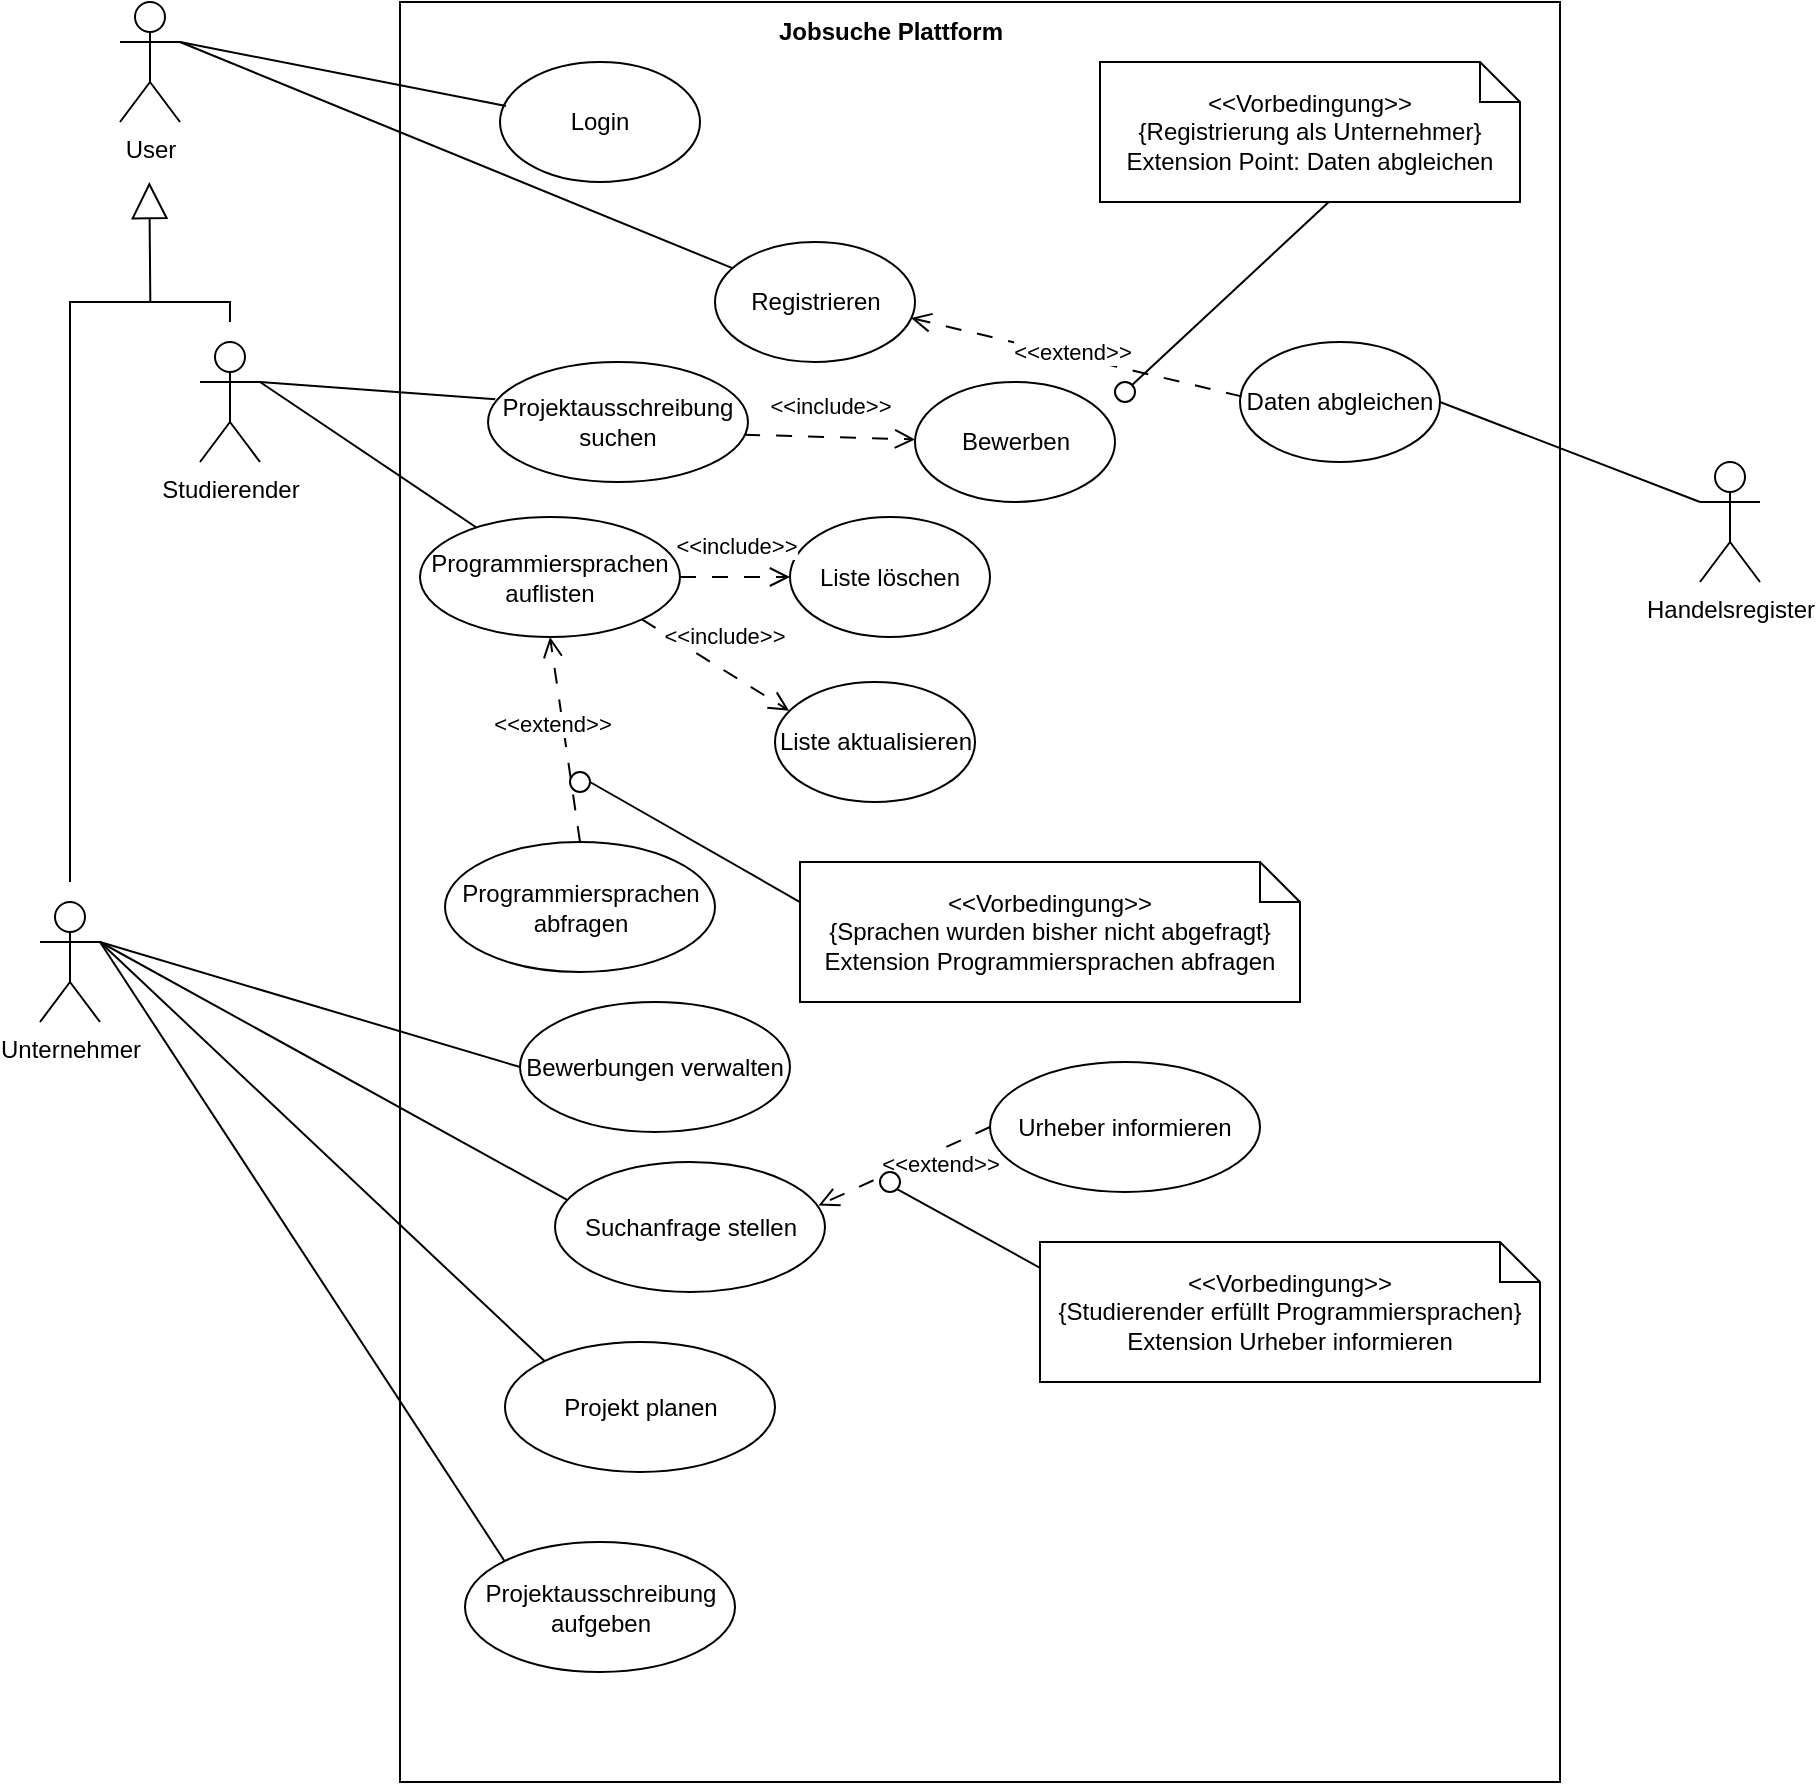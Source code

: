 <mxfile version="27.1.3">
  <diagram name="Seite-1" id="fq8yMHH-g4XX3sPDPosw">
    <mxGraphModel dx="1226" dy="619" grid="1" gridSize="10" guides="1" tooltips="1" connect="1" arrows="1" fold="1" page="1" pageScale="1" pageWidth="827" pageHeight="1169" math="0" shadow="0">
      <root>
        <mxCell id="0" />
        <mxCell id="1" parent="0" />
        <mxCell id="9Zz4fDrP-87PPmdt9Kxs-11" value="" style="rounded=0;whiteSpace=wrap;html=1;" parent="1" vertex="1">
          <mxGeometry x="240" y="190" width="580" height="890" as="geometry" />
        </mxCell>
        <mxCell id="9Zz4fDrP-87PPmdt9Kxs-1" value="User" style="shape=umlActor;verticalLabelPosition=bottom;verticalAlign=top;html=1;outlineConnect=0;" parent="1" vertex="1">
          <mxGeometry x="100" y="190" width="30" height="60" as="geometry" />
        </mxCell>
        <mxCell id="9Zz4fDrP-87PPmdt9Kxs-2" value="Studierender" style="shape=umlActor;verticalLabelPosition=bottom;verticalAlign=top;html=1;outlineConnect=0;" parent="1" vertex="1">
          <mxGeometry x="140" y="360" width="30" height="60" as="geometry" />
        </mxCell>
        <mxCell id="9Zz4fDrP-87PPmdt9Kxs-6" style="edgeStyle=orthogonalEdgeStyle;rounded=0;orthogonalLoop=1;jettySize=auto;html=1;endArrow=none;endFill=1;startArrow=none;startFill=0;" parent="1" edge="1">
          <mxGeometry relative="1" as="geometry">
            <mxPoint x="154.98" y="350" as="targetPoint" />
            <mxPoint x="75" y="630" as="sourcePoint" />
            <Array as="points">
              <mxPoint x="74.98" y="340" />
              <mxPoint x="154.98" y="340" />
            </Array>
          </mxGeometry>
        </mxCell>
        <mxCell id="9Zz4fDrP-87PPmdt9Kxs-3" value="Unternehmer" style="shape=umlActor;verticalLabelPosition=bottom;verticalAlign=top;html=1;outlineConnect=0;" parent="1" vertex="1">
          <mxGeometry x="60" y="640" width="30" height="60" as="geometry" />
        </mxCell>
        <mxCell id="9Zz4fDrP-87PPmdt9Kxs-5" value="" style="endArrow=block;endSize=16;endFill=0;html=1;rounded=0;" parent="1" edge="1">
          <mxGeometry width="160" relative="1" as="geometry">
            <mxPoint x="115.16" y="340" as="sourcePoint" />
            <mxPoint x="114.66" y="280" as="targetPoint" />
          </mxGeometry>
        </mxCell>
        <mxCell id="9Zz4fDrP-87PPmdt9Kxs-12" value="Jobsuche Plattform" style="text;html=1;align=center;verticalAlign=middle;whiteSpace=wrap;rounded=0;fontStyle=1" parent="1" vertex="1">
          <mxGeometry x="427.5" y="190" width="115" height="30" as="geometry" />
        </mxCell>
        <mxCell id="9Zz4fDrP-87PPmdt9Kxs-13" value="Login" style="ellipse;whiteSpace=wrap;html=1;" parent="1" vertex="1">
          <mxGeometry x="290" y="220" width="100" height="60" as="geometry" />
        </mxCell>
        <mxCell id="9Zz4fDrP-87PPmdt9Kxs-15" value="" style="endArrow=none;html=1;rounded=0;entryX=0.03;entryY=0.367;entryDx=0;entryDy=0;exitX=1;exitY=0.333;exitDx=0;exitDy=0;exitPerimeter=0;entryPerimeter=0;" parent="1" source="9Zz4fDrP-87PPmdt9Kxs-1" target="9Zz4fDrP-87PPmdt9Kxs-13" edge="1">
          <mxGeometry width="50" height="50" relative="1" as="geometry">
            <mxPoint x="250" y="360" as="sourcePoint" />
            <mxPoint x="300" y="310" as="targetPoint" />
          </mxGeometry>
        </mxCell>
        <mxCell id="9Zz4fDrP-87PPmdt9Kxs-16" value="Registrieren" style="ellipse;whiteSpace=wrap;html=1;" parent="1" vertex="1">
          <mxGeometry x="397.5" y="310" width="100" height="60" as="geometry" />
        </mxCell>
        <mxCell id="9Zz4fDrP-87PPmdt9Kxs-27" value="" style="endArrow=none;html=1;rounded=0;" parent="1" target="9Zz4fDrP-87PPmdt9Kxs-16" edge="1">
          <mxGeometry width="50" height="50" relative="1" as="geometry">
            <mxPoint x="130" y="210" as="sourcePoint" />
            <mxPoint x="364" y="450" as="targetPoint" />
          </mxGeometry>
        </mxCell>
        <mxCell id="9Zz4fDrP-87PPmdt9Kxs-29" value="Daten abgleichen" style="ellipse;whiteSpace=wrap;html=1;" parent="1" vertex="1">
          <mxGeometry x="660" y="360" width="100" height="60" as="geometry" />
        </mxCell>
        <mxCell id="9Zz4fDrP-87PPmdt9Kxs-30" value="&amp;lt;&amp;lt;extend&amp;gt;&amp;gt;" style="html=1;verticalAlign=bottom;endArrow=open;dashed=1;endSize=8;curved=0;rounded=0;dashPattern=8 8;exitX=0.008;exitY=0.453;exitDx=0;exitDy=0;exitPerimeter=0;entryX=0.98;entryY=0.633;entryDx=0;entryDy=0;entryPerimeter=0;" parent="1" source="9Zz4fDrP-87PPmdt9Kxs-29" target="9Zz4fDrP-87PPmdt9Kxs-16" edge="1">
          <mxGeometry x="0.004" y="7" relative="1" as="geometry">
            <mxPoint x="580" y="450" as="sourcePoint" />
            <mxPoint x="440" y="390" as="targetPoint" />
            <mxPoint as="offset" />
          </mxGeometry>
        </mxCell>
        <mxCell id="Ujl5DOMYx8zyJVgDmq_Z-1" value="&amp;lt;&amp;lt;Vorbedingung&amp;gt;&amp;gt;&lt;div&gt;{Registrierung als Unternehmer}&lt;/div&gt;&lt;div&gt;Extension Point: Daten abgleichen&lt;/div&gt;" style="shape=note;size=20;whiteSpace=wrap;html=1;" parent="1" vertex="1">
          <mxGeometry x="590" y="220" width="210" height="70" as="geometry" />
        </mxCell>
        <mxCell id="Ujl5DOMYx8zyJVgDmq_Z-4" value="" style="ellipse;whiteSpace=wrap;html=1;aspect=fixed;" parent="1" vertex="1">
          <mxGeometry x="597.5" y="380" width="10" height="10" as="geometry" />
        </mxCell>
        <mxCell id="Ujl5DOMYx8zyJVgDmq_Z-10" value="Handelsregister" style="shape=umlActor;verticalLabelPosition=bottom;verticalAlign=top;html=1;outlineConnect=0;" parent="1" vertex="1">
          <mxGeometry x="890" y="420" width="30" height="60" as="geometry" />
        </mxCell>
        <mxCell id="Ujl5DOMYx8zyJVgDmq_Z-11" value="" style="endArrow=none;html=1;rounded=0;entryX=0;entryY=0.333;entryDx=0;entryDy=0;entryPerimeter=0;exitX=1;exitY=0.5;exitDx=0;exitDy=0;" parent="1" source="9Zz4fDrP-87PPmdt9Kxs-29" target="Ujl5DOMYx8zyJVgDmq_Z-10" edge="1">
          <mxGeometry width="50" height="50" relative="1" as="geometry">
            <mxPoint x="320" y="330" as="sourcePoint" />
            <mxPoint x="540" y="468" as="targetPoint" />
          </mxGeometry>
        </mxCell>
        <mxCell id="Ujl5DOMYx8zyJVgDmq_Z-12" value="Programmiersprachen auflisten" style="ellipse;whiteSpace=wrap;html=1;" parent="1" vertex="1">
          <mxGeometry x="250" y="447.5" width="130" height="60" as="geometry" />
        </mxCell>
        <mxCell id="Ujl5DOMYx8zyJVgDmq_Z-13" value="" style="endArrow=none;html=1;rounded=0;entryX=0.544;entryY=1.002;entryDx=0;entryDy=0;entryPerimeter=0;exitX=1;exitY=0;exitDx=0;exitDy=0;" parent="1" source="Ujl5DOMYx8zyJVgDmq_Z-4" target="Ujl5DOMYx8zyJVgDmq_Z-1" edge="1">
          <mxGeometry width="50" height="50" relative="1" as="geometry">
            <mxPoint x="220" y="260" as="sourcePoint" />
            <mxPoint x="440" y="398" as="targetPoint" />
          </mxGeometry>
        </mxCell>
        <mxCell id="Ujl5DOMYx8zyJVgDmq_Z-14" value="Programmiersprachen abfragen" style="ellipse;whiteSpace=wrap;html=1;" parent="1" vertex="1">
          <mxGeometry x="262.5" y="610" width="135" height="65" as="geometry" />
        </mxCell>
        <mxCell id="Ujl5DOMYx8zyJVgDmq_Z-15" value="&amp;lt;&amp;lt;extend&amp;gt;&amp;gt;" style="html=1;verticalAlign=bottom;endArrow=open;dashed=1;endSize=8;curved=0;rounded=0;dashPattern=8 8;exitX=0.5;exitY=0;exitDx=0;exitDy=0;entryX=0.5;entryY=1;entryDx=0;entryDy=0;" parent="1" source="Ujl5DOMYx8zyJVgDmq_Z-14" target="Ujl5DOMYx8zyJVgDmq_Z-12" edge="1">
          <mxGeometry x="0.004" y="7" relative="1" as="geometry">
            <mxPoint x="748" y="519" as="sourcePoint" />
            <mxPoint x="580" y="440" as="targetPoint" />
            <mxPoint as="offset" />
          </mxGeometry>
        </mxCell>
        <mxCell id="Ujl5DOMYx8zyJVgDmq_Z-16" value="&amp;lt;&amp;lt;Vorbedingung&amp;gt;&amp;gt;&lt;div&gt;{Sprachen wurden bisher nicht abgefragt}&lt;/div&gt;&lt;div&gt;Extension&amp;nbsp;&lt;span style=&quot;background-color: transparent; color: light-dark(rgb(0, 0, 0), rgb(255, 255, 255));&quot;&gt;Programmiersprachen abfragen&lt;/span&gt;&lt;/div&gt;" style="shape=note;size=20;whiteSpace=wrap;html=1;" parent="1" vertex="1">
          <mxGeometry x="440" y="620" width="250" height="70" as="geometry" />
        </mxCell>
        <mxCell id="Ujl5DOMYx8zyJVgDmq_Z-17" value="" style="ellipse;whiteSpace=wrap;html=1;aspect=fixed;" parent="1" vertex="1">
          <mxGeometry x="325" y="575" width="10" height="10" as="geometry" />
        </mxCell>
        <mxCell id="Ujl5DOMYx8zyJVgDmq_Z-19" value="" style="endArrow=none;html=1;rounded=0;entryX=0;entryY=0.286;entryDx=0;entryDy=0;entryPerimeter=0;exitX=1;exitY=0.5;exitDx=0;exitDy=0;" parent="1" source="Ujl5DOMYx8zyJVgDmq_Z-17" target="Ujl5DOMYx8zyJVgDmq_Z-16" edge="1">
          <mxGeometry width="50" height="50" relative="1" as="geometry">
            <mxPoint x="570" y="491" as="sourcePoint" />
            <mxPoint x="605" y="420" as="targetPoint" />
          </mxGeometry>
        </mxCell>
        <mxCell id="Ujl5DOMYx8zyJVgDmq_Z-21" value="" style="endArrow=none;html=1;rounded=0;exitX=1;exitY=0.333;exitDx=0;exitDy=0;exitPerimeter=0;" parent="1" source="9Zz4fDrP-87PPmdt9Kxs-2" target="Ujl5DOMYx8zyJVgDmq_Z-12" edge="1">
          <mxGeometry width="50" height="50" relative="1" as="geometry">
            <mxPoint x="310" y="320" as="sourcePoint" />
            <mxPoint x="530" y="458" as="targetPoint" />
          </mxGeometry>
        </mxCell>
        <mxCell id="Ujl5DOMYx8zyJVgDmq_Z-22" value="Liste aktualisieren" style="ellipse;whiteSpace=wrap;html=1;" parent="1" vertex="1">
          <mxGeometry x="427.5" y="530" width="100" height="60" as="geometry" />
        </mxCell>
        <mxCell id="Ujl5DOMYx8zyJVgDmq_Z-23" value="Liste löschen" style="ellipse;whiteSpace=wrap;html=1;" parent="1" vertex="1">
          <mxGeometry x="435" y="447.5" width="100" height="60" as="geometry" />
        </mxCell>
        <mxCell id="Ujl5DOMYx8zyJVgDmq_Z-24" value="&amp;lt;&amp;lt;include&amp;gt;&amp;gt;" style="html=1;verticalAlign=bottom;endArrow=open;dashed=1;endSize=8;curved=0;rounded=0;dashPattern=8 8;exitX=1;exitY=0.5;exitDx=0;exitDy=0;" parent="1" source="Ujl5DOMYx8zyJVgDmq_Z-12" target="Ujl5DOMYx8zyJVgDmq_Z-23" edge="1">
          <mxGeometry x="0.004" y="7" relative="1" as="geometry">
            <mxPoint x="708" y="489" as="sourcePoint" />
            <mxPoint x="540" y="410" as="targetPoint" />
            <mxPoint as="offset" />
          </mxGeometry>
        </mxCell>
        <mxCell id="Ujl5DOMYx8zyJVgDmq_Z-25" value="&amp;lt;&amp;lt;include&amp;gt;&amp;gt;" style="html=1;verticalAlign=bottom;endArrow=open;dashed=1;endSize=8;curved=0;rounded=0;dashPattern=8 8;exitX=1;exitY=1;exitDx=0;exitDy=0;entryX=0.071;entryY=0.239;entryDx=0;entryDy=0;entryPerimeter=0;" parent="1" source="Ujl5DOMYx8zyJVgDmq_Z-12" target="Ujl5DOMYx8zyJVgDmq_Z-22" edge="1">
          <mxGeometry x="0.004" y="7" relative="1" as="geometry">
            <mxPoint x="450" y="490" as="sourcePoint" />
            <mxPoint x="505" y="490" as="targetPoint" />
            <mxPoint as="offset" />
          </mxGeometry>
        </mxCell>
        <mxCell id="Ujl5DOMYx8zyJVgDmq_Z-26" value="Projektausschreibung aufgeben" style="ellipse;whiteSpace=wrap;html=1;" parent="1" vertex="1">
          <mxGeometry x="272.5" y="960" width="135" height="65" as="geometry" />
        </mxCell>
        <mxCell id="Ujl5DOMYx8zyJVgDmq_Z-27" value="" style="endArrow=none;html=1;rounded=0;exitX=1;exitY=0.333;exitDx=0;exitDy=0;exitPerimeter=0;entryX=0;entryY=0;entryDx=0;entryDy=0;" parent="1" source="9Zz4fDrP-87PPmdt9Kxs-3" target="Ujl5DOMYx8zyJVgDmq_Z-26" edge="1">
          <mxGeometry width="50" height="50" relative="1" as="geometry">
            <mxPoint x="280" y="450" as="sourcePoint" />
            <mxPoint x="405" y="526" as="targetPoint" />
          </mxGeometry>
        </mxCell>
        <mxCell id="Ujl5DOMYx8zyJVgDmq_Z-28" value="Suchanfrage stellen" style="ellipse;whiteSpace=wrap;html=1;" parent="1" vertex="1">
          <mxGeometry x="317.5" y="770" width="135" height="65" as="geometry" />
        </mxCell>
        <mxCell id="Ujl5DOMYx8zyJVgDmq_Z-29" value="" style="endArrow=none;html=1;rounded=0;entryX=0.045;entryY=0.291;entryDx=0;entryDy=0;entryPerimeter=0;" parent="1" target="Ujl5DOMYx8zyJVgDmq_Z-28" edge="1">
          <mxGeometry width="50" height="50" relative="1" as="geometry">
            <mxPoint x="90" y="660" as="sourcePoint" />
            <mxPoint x="429" y="1090" as="targetPoint" />
          </mxGeometry>
        </mxCell>
        <mxCell id="Ujl5DOMYx8zyJVgDmq_Z-30" value="Projekt planen" style="ellipse;whiteSpace=wrap;html=1;" parent="1" vertex="1">
          <mxGeometry x="292.5" y="860" width="135" height="65" as="geometry" />
        </mxCell>
        <mxCell id="Ujl5DOMYx8zyJVgDmq_Z-31" value="Urheber informieren" style="ellipse;whiteSpace=wrap;html=1;" parent="1" vertex="1">
          <mxGeometry x="535" y="720" width="135" height="65" as="geometry" />
        </mxCell>
        <mxCell id="Ujl5DOMYx8zyJVgDmq_Z-32" value="&amp;lt;&amp;lt;extend&amp;gt;&amp;gt;" style="html=1;verticalAlign=bottom;endArrow=open;dashed=1;endSize=8;curved=0;rounded=0;dashPattern=8 8;exitX=0;exitY=0.5;exitDx=0;exitDy=0;entryX=0.976;entryY=0.334;entryDx=0;entryDy=0;entryPerimeter=0;" parent="1" source="Ujl5DOMYx8zyJVgDmq_Z-31" target="Ujl5DOMYx8zyJVgDmq_Z-28" edge="1">
          <mxGeometry x="-0.275" y="15" relative="1" as="geometry">
            <mxPoint x="610" y="772" as="sourcePoint" />
            <mxPoint x="610" y="670" as="targetPoint" />
            <mxPoint as="offset" />
          </mxGeometry>
        </mxCell>
        <mxCell id="Ujl5DOMYx8zyJVgDmq_Z-33" value="" style="ellipse;whiteSpace=wrap;html=1;aspect=fixed;" parent="1" vertex="1">
          <mxGeometry x="480" y="775" width="10" height="10" as="geometry" />
        </mxCell>
        <mxCell id="Ujl5DOMYx8zyJVgDmq_Z-35" value="&amp;lt;&amp;lt;Vorbedingung&amp;gt;&amp;gt;&lt;div&gt;{Studierender erfüllt Programmiersprachen}&lt;/div&gt;&lt;div&gt;Extension&amp;nbsp;&lt;span style=&quot;background-color: transparent; color: light-dark(rgb(0, 0, 0), rgb(255, 255, 255));&quot;&gt;Urheber informieren&lt;/span&gt;&lt;/div&gt;" style="shape=note;size=20;whiteSpace=wrap;html=1;" parent="1" vertex="1">
          <mxGeometry x="560" y="810" width="250" height="70" as="geometry" />
        </mxCell>
        <mxCell id="Ujl5DOMYx8zyJVgDmq_Z-36" value="" style="endArrow=none;html=1;rounded=0;entryX=0;entryY=0.184;entryDx=0;entryDy=0;entryPerimeter=0;exitX=1;exitY=1;exitDx=0;exitDy=0;" parent="1" source="Ujl5DOMYx8zyJVgDmq_Z-33" target="Ujl5DOMYx8zyJVgDmq_Z-35" edge="1">
          <mxGeometry width="50" height="50" relative="1" as="geometry">
            <mxPoint x="290" y="310" as="sourcePoint" />
            <mxPoint x="510" y="448" as="targetPoint" />
          </mxGeometry>
        </mxCell>
        <mxCell id="Ujl5DOMYx8zyJVgDmq_Z-37" value="" style="endArrow=none;html=1;rounded=0;exitX=1;exitY=0.333;exitDx=0;exitDy=0;exitPerimeter=0;entryX=0;entryY=0;entryDx=0;entryDy=0;" parent="1" source="9Zz4fDrP-87PPmdt9Kxs-3" target="Ujl5DOMYx8zyJVgDmq_Z-30" edge="1">
          <mxGeometry width="50" height="50" relative="1" as="geometry">
            <mxPoint x="180" y="790" as="sourcePoint" />
            <mxPoint x="382" y="1100" as="targetPoint" />
          </mxGeometry>
        </mxCell>
        <mxCell id="Ujl5DOMYx8zyJVgDmq_Z-38" value="Bewerbungen verwalten" style="ellipse;whiteSpace=wrap;html=1;" parent="1" vertex="1">
          <mxGeometry x="300" y="690" width="135" height="65" as="geometry" />
        </mxCell>
        <mxCell id="Ujl5DOMYx8zyJVgDmq_Z-40" value="" style="endArrow=none;html=1;rounded=0;entryX=0;entryY=0.5;entryDx=0;entryDy=0;" parent="1" target="Ujl5DOMYx8zyJVgDmq_Z-38" edge="1">
          <mxGeometry width="50" height="50" relative="1" as="geometry">
            <mxPoint x="90" y="660" as="sourcePoint" />
            <mxPoint x="514" y="889" as="targetPoint" />
          </mxGeometry>
        </mxCell>
        <mxCell id="C39sV0DazaA-Ly7YtwXR-2" value="Projektausschreibung suchen" style="ellipse;whiteSpace=wrap;html=1;" vertex="1" parent="1">
          <mxGeometry x="284" y="370" width="130" height="60" as="geometry" />
        </mxCell>
        <mxCell id="C39sV0DazaA-Ly7YtwXR-3" value="" style="endArrow=none;html=1;rounded=0;exitX=1;exitY=0.333;exitDx=0;exitDy=0;exitPerimeter=0;entryX=0.028;entryY=0.31;entryDx=0;entryDy=0;entryPerimeter=0;" edge="1" parent="1" source="9Zz4fDrP-87PPmdt9Kxs-2" target="C39sV0DazaA-Ly7YtwXR-2">
          <mxGeometry width="50" height="50" relative="1" as="geometry">
            <mxPoint x="360" y="310" as="sourcePoint" />
            <mxPoint x="290" y="389" as="targetPoint" />
          </mxGeometry>
        </mxCell>
        <mxCell id="C39sV0DazaA-Ly7YtwXR-4" value="&amp;lt;&amp;lt;include&amp;gt;&amp;gt;" style="html=1;verticalAlign=bottom;endArrow=open;dashed=1;endSize=8;curved=0;rounded=0;dashPattern=8 8;exitX=0.985;exitY=0.606;exitDx=0;exitDy=0;exitPerimeter=0;" edge="1" parent="1" source="C39sV0DazaA-Ly7YtwXR-2" target="C39sV0DazaA-Ly7YtwXR-5">
          <mxGeometry x="0.004" y="7" relative="1" as="geometry">
            <mxPoint x="400" y="470" as="sourcePoint" />
            <mxPoint x="455" y="470" as="targetPoint" />
            <mxPoint as="offset" />
          </mxGeometry>
        </mxCell>
        <mxCell id="C39sV0DazaA-Ly7YtwXR-5" value="Bewerben" style="ellipse;whiteSpace=wrap;html=1;" vertex="1" parent="1">
          <mxGeometry x="497.5" y="380" width="100" height="60" as="geometry" />
        </mxCell>
      </root>
    </mxGraphModel>
  </diagram>
</mxfile>
